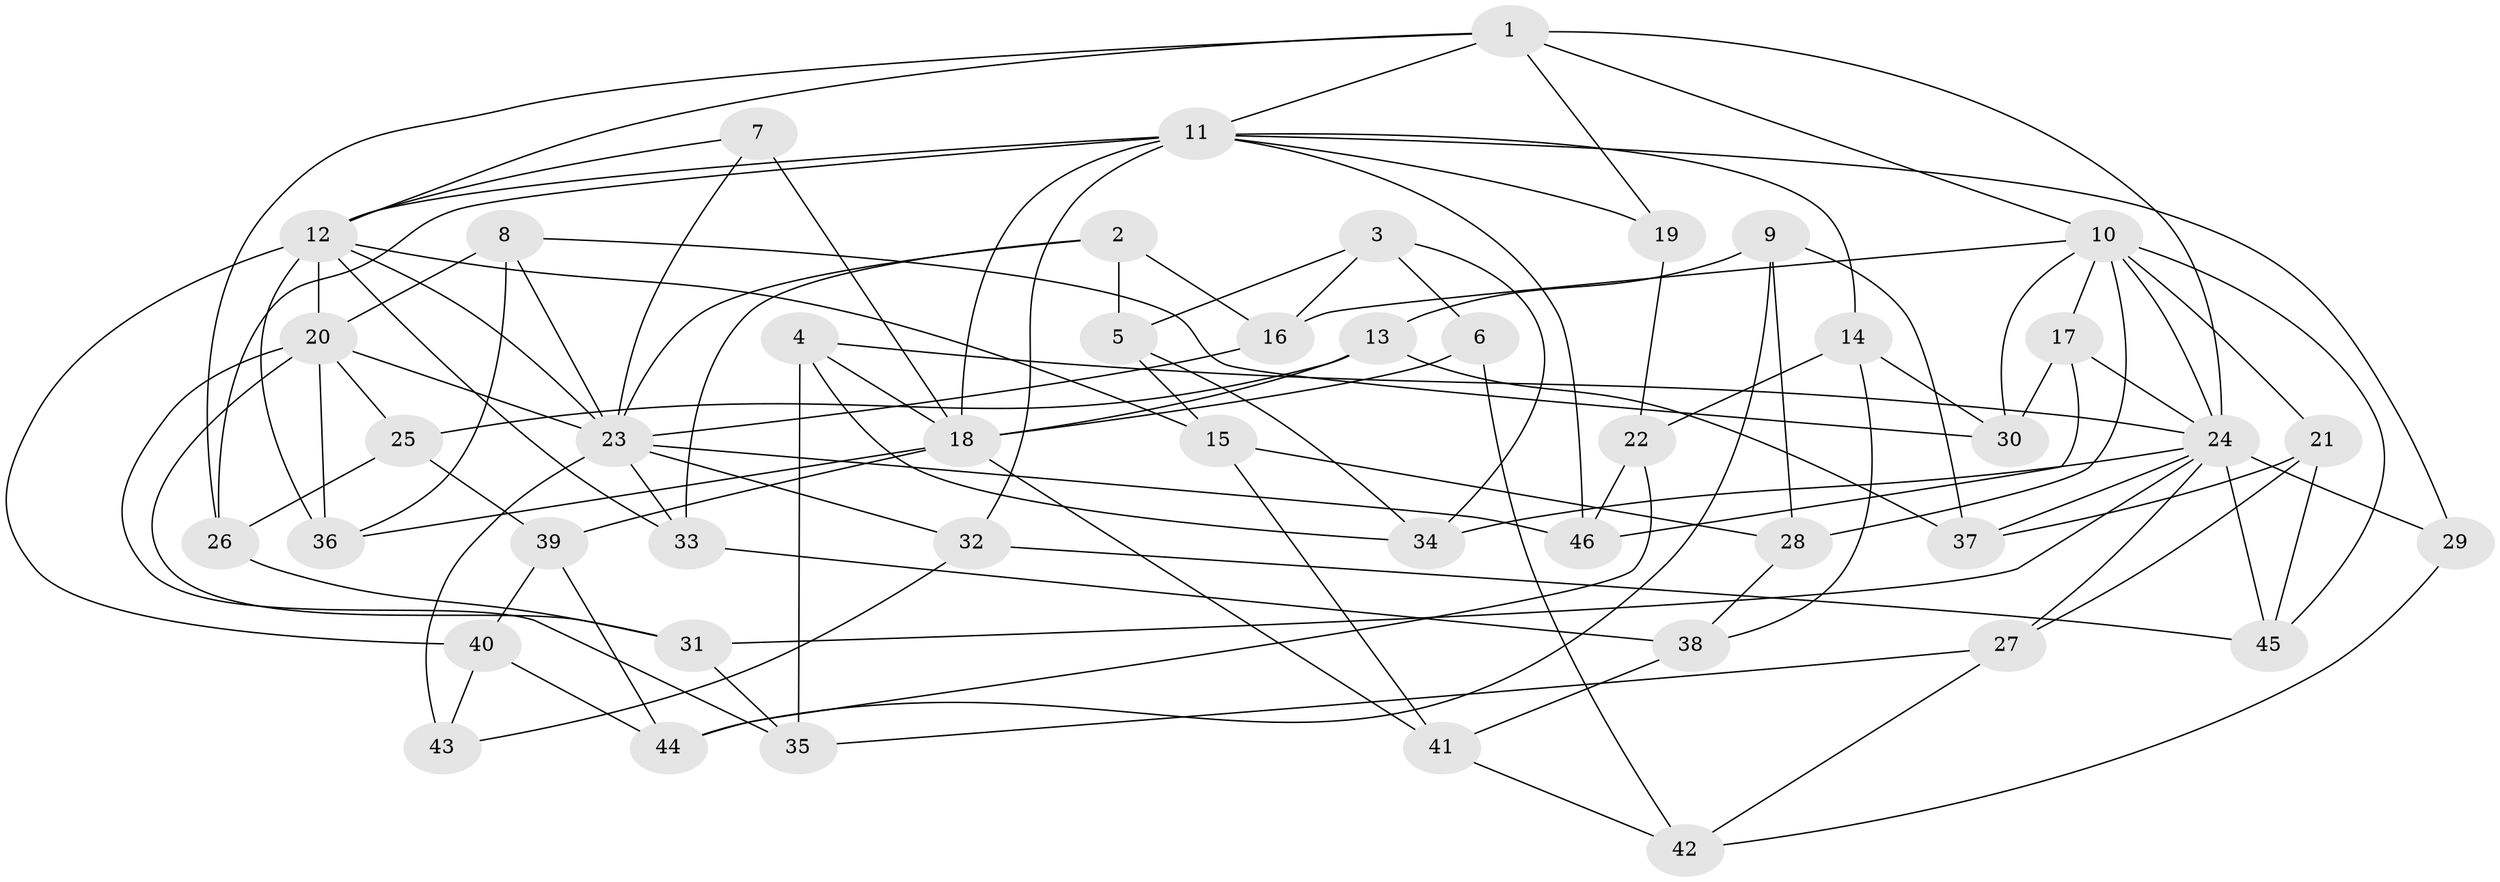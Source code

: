 // original degree distribution, {4: 1.0}
// Generated by graph-tools (version 1.1) at 2025/53/03/04/25 22:53:30]
// undirected, 46 vertices, 107 edges
graph export_dot {
  node [color=gray90,style=filled];
  1;
  2;
  3;
  4;
  5;
  6;
  7;
  8;
  9;
  10;
  11;
  12;
  13;
  14;
  15;
  16;
  17;
  18;
  19;
  20;
  21;
  22;
  23;
  24;
  25;
  26;
  27;
  28;
  29;
  30;
  31;
  32;
  33;
  34;
  35;
  36;
  37;
  38;
  39;
  40;
  41;
  42;
  43;
  44;
  45;
  46;
  1 -- 10 [weight=2.0];
  1 -- 11 [weight=1.0];
  1 -- 12 [weight=2.0];
  1 -- 19 [weight=1.0];
  1 -- 24 [weight=1.0];
  1 -- 26 [weight=1.0];
  2 -- 5 [weight=1.0];
  2 -- 16 [weight=1.0];
  2 -- 23 [weight=1.0];
  2 -- 33 [weight=1.0];
  3 -- 5 [weight=1.0];
  3 -- 6 [weight=1.0];
  3 -- 16 [weight=1.0];
  3 -- 34 [weight=1.0];
  4 -- 18 [weight=1.0];
  4 -- 24 [weight=1.0];
  4 -- 34 [weight=1.0];
  4 -- 35 [weight=1.0];
  5 -- 15 [weight=1.0];
  5 -- 34 [weight=1.0];
  6 -- 18 [weight=2.0];
  6 -- 42 [weight=1.0];
  7 -- 12 [weight=1.0];
  7 -- 18 [weight=2.0];
  7 -- 23 [weight=1.0];
  8 -- 20 [weight=1.0];
  8 -- 23 [weight=1.0];
  8 -- 30 [weight=1.0];
  8 -- 36 [weight=1.0];
  9 -- 13 [weight=1.0];
  9 -- 28 [weight=1.0];
  9 -- 37 [weight=1.0];
  9 -- 44 [weight=1.0];
  10 -- 16 [weight=1.0];
  10 -- 17 [weight=1.0];
  10 -- 21 [weight=1.0];
  10 -- 24 [weight=2.0];
  10 -- 28 [weight=1.0];
  10 -- 30 [weight=1.0];
  10 -- 45 [weight=1.0];
  11 -- 12 [weight=1.0];
  11 -- 14 [weight=1.0];
  11 -- 18 [weight=3.0];
  11 -- 19 [weight=2.0];
  11 -- 26 [weight=1.0];
  11 -- 29 [weight=1.0];
  11 -- 32 [weight=1.0];
  11 -- 46 [weight=1.0];
  12 -- 15 [weight=1.0];
  12 -- 20 [weight=3.0];
  12 -- 23 [weight=1.0];
  12 -- 33 [weight=1.0];
  12 -- 36 [weight=1.0];
  12 -- 40 [weight=1.0];
  13 -- 18 [weight=1.0];
  13 -- 25 [weight=1.0];
  13 -- 37 [weight=1.0];
  14 -- 22 [weight=1.0];
  14 -- 30 [weight=1.0];
  14 -- 38 [weight=1.0];
  15 -- 28 [weight=1.0];
  15 -- 41 [weight=1.0];
  16 -- 23 [weight=1.0];
  17 -- 24 [weight=1.0];
  17 -- 30 [weight=1.0];
  17 -- 46 [weight=1.0];
  18 -- 36 [weight=1.0];
  18 -- 39 [weight=1.0];
  18 -- 41 [weight=1.0];
  19 -- 22 [weight=1.0];
  20 -- 23 [weight=2.0];
  20 -- 25 [weight=1.0];
  20 -- 31 [weight=1.0];
  20 -- 35 [weight=1.0];
  20 -- 36 [weight=1.0];
  21 -- 27 [weight=1.0];
  21 -- 37 [weight=1.0];
  21 -- 45 [weight=1.0];
  22 -- 44 [weight=1.0];
  22 -- 46 [weight=1.0];
  23 -- 32 [weight=1.0];
  23 -- 33 [weight=1.0];
  23 -- 43 [weight=2.0];
  23 -- 46 [weight=1.0];
  24 -- 27 [weight=1.0];
  24 -- 29 [weight=2.0];
  24 -- 31 [weight=1.0];
  24 -- 34 [weight=1.0];
  24 -- 37 [weight=1.0];
  24 -- 45 [weight=1.0];
  25 -- 26 [weight=1.0];
  25 -- 39 [weight=1.0];
  26 -- 31 [weight=1.0];
  27 -- 35 [weight=1.0];
  27 -- 42 [weight=1.0];
  28 -- 38 [weight=1.0];
  29 -- 42 [weight=1.0];
  31 -- 35 [weight=1.0];
  32 -- 43 [weight=1.0];
  32 -- 45 [weight=1.0];
  33 -- 38 [weight=1.0];
  38 -- 41 [weight=1.0];
  39 -- 40 [weight=1.0];
  39 -- 44 [weight=1.0];
  40 -- 43 [weight=1.0];
  40 -- 44 [weight=1.0];
  41 -- 42 [weight=1.0];
}
